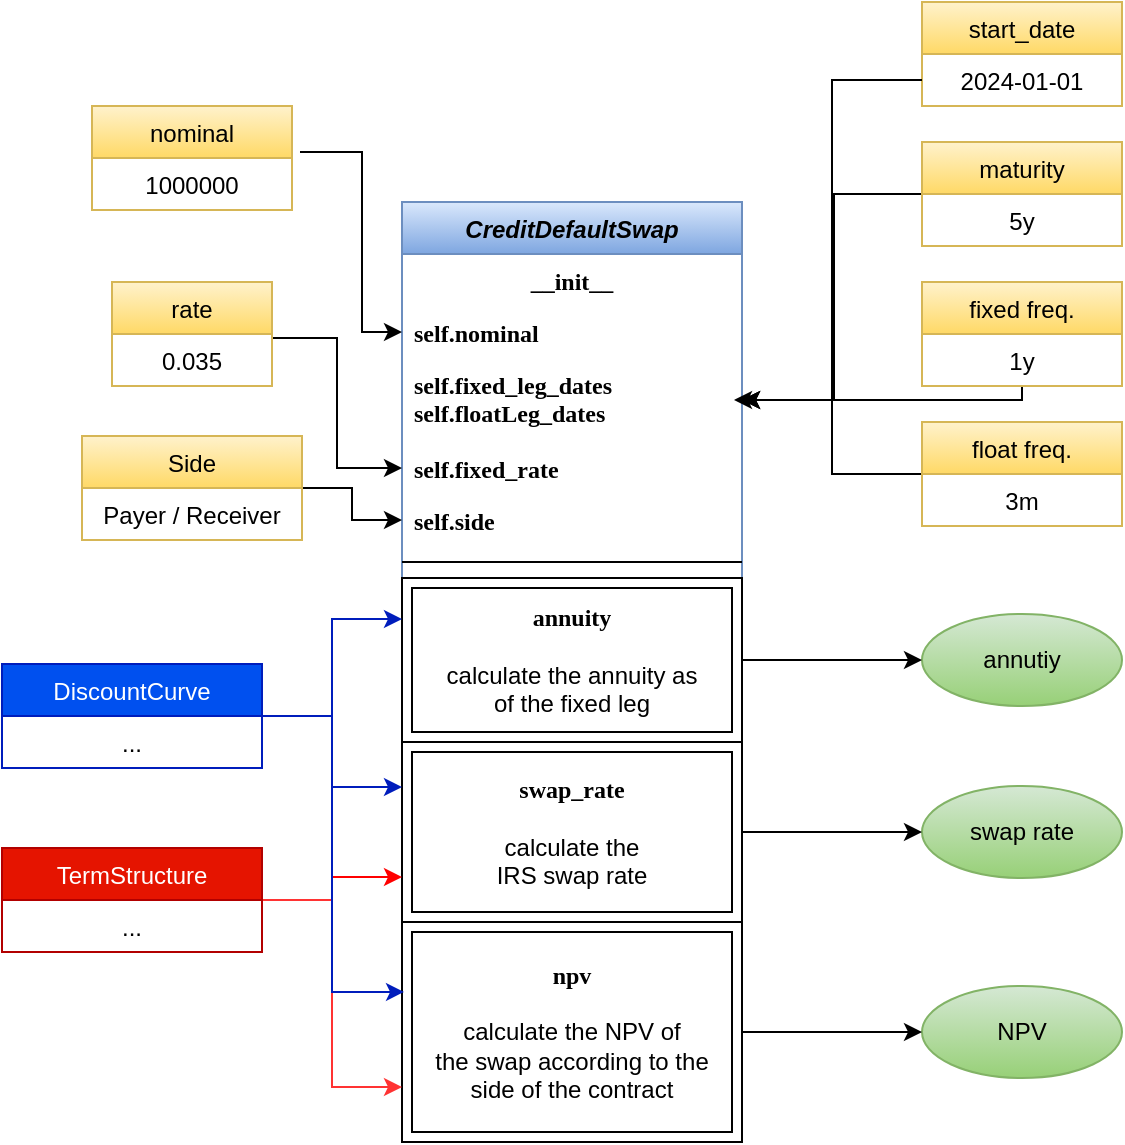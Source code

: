 <mxfile version="24.7.6">
  <diagram id="C5RBs43oDa-KdzZeNtuy" name="Page-1">
    <mxGraphModel dx="1090" dy="679" grid="1" gridSize="10" guides="1" tooltips="1" connect="1" arrows="1" fold="1" page="1" pageScale="1" pageWidth="827" pageHeight="1169" math="0" shadow="0">
      <root>
        <mxCell id="WIyWlLk6GJQsqaUBKTNV-0" />
        <mxCell id="WIyWlLk6GJQsqaUBKTNV-1" parent="WIyWlLk6GJQsqaUBKTNV-0" />
        <mxCell id="XWS5cyPxn0b6OnyD6pv9-0" value="CreditDefaultSwap" style="swimlane;fontStyle=3;align=center;verticalAlign=top;childLayout=stackLayout;horizontal=1;startSize=26;horizontalStack=0;resizeParent=1;resizeLast=0;collapsible=1;marginBottom=0;rounded=0;shadow=0;strokeWidth=1;fillColor=#dae8fc;strokeColor=#6c8ebf;gradientColor=#7ea6e0;" parent="WIyWlLk6GJQsqaUBKTNV-1" vertex="1">
          <mxGeometry x="220" y="140" width="170" height="470" as="geometry">
            <mxRectangle x="220" y="120" width="160" height="26" as="alternateBounds" />
          </mxGeometry>
        </mxCell>
        <mxCell id="XWS5cyPxn0b6OnyD6pv9-1" value="__init__" style="text;align=center;verticalAlign=top;spacingLeft=4;spacingRight=4;overflow=hidden;rotatable=0;points=[[0,0.5],[1,0.5]];portConstraint=eastwest;fontFamily=Lucida Console;fontStyle=1" parent="XWS5cyPxn0b6OnyD6pv9-0" vertex="1">
          <mxGeometry y="26" width="170" height="26" as="geometry" />
        </mxCell>
        <mxCell id="XWS5cyPxn0b6OnyD6pv9-2" value="self.nominal" style="text;align=left;verticalAlign=top;spacingLeft=4;spacingRight=4;overflow=hidden;rotatable=0;points=[[0,0.5],[1,0.5]];portConstraint=eastwest;fontFamily=Lucida Console;fontStyle=1" parent="XWS5cyPxn0b6OnyD6pv9-0" vertex="1">
          <mxGeometry y="52" width="170" height="26" as="geometry" />
        </mxCell>
        <mxCell id="XWS5cyPxn0b6OnyD6pv9-3" value="self.fixed_leg_dates&#xa;self.floatLeg_dates" style="text;align=left;verticalAlign=top;spacingLeft=4;spacingRight=4;overflow=hidden;rotatable=0;points=[[0,0.5],[1,0.5]];portConstraint=eastwest;rounded=0;shadow=0;html=0;fontStyle=1;fontFamily=Lucida Console;" parent="XWS5cyPxn0b6OnyD6pv9-0" vertex="1">
          <mxGeometry y="78" width="170" height="42" as="geometry" />
        </mxCell>
        <mxCell id="XWS5cyPxn0b6OnyD6pv9-4" value="self.fixed_rate" style="text;align=left;verticalAlign=top;spacingLeft=4;spacingRight=4;overflow=hidden;rotatable=0;points=[[0,0.5],[1,0.5]];portConstraint=eastwest;rounded=0;shadow=0;html=0;fontStyle=1;fontFamily=Lucida Console;" parent="XWS5cyPxn0b6OnyD6pv9-0" vertex="1">
          <mxGeometry y="120" width="170" height="26" as="geometry" />
        </mxCell>
        <mxCell id="XWS5cyPxn0b6OnyD6pv9-5" value="self.side" style="text;align=left;verticalAlign=top;spacingLeft=4;spacingRight=4;overflow=hidden;rotatable=0;points=[[0,0.5],[1,0.5]];portConstraint=eastwest;rounded=0;shadow=0;html=0;fontStyle=1;fontFamily=Lucida Console;" parent="XWS5cyPxn0b6OnyD6pv9-0" vertex="1">
          <mxGeometry y="146" width="170" height="26" as="geometry" />
        </mxCell>
        <mxCell id="XWS5cyPxn0b6OnyD6pv9-6" value="" style="line;html=1;strokeWidth=1;align=left;verticalAlign=middle;spacingTop=-1;spacingLeft=3;spacingRight=3;rotatable=0;labelPosition=right;points=[];portConstraint=eastwest;" parent="XWS5cyPxn0b6OnyD6pv9-0" vertex="1">
          <mxGeometry y="172" width="170" height="16" as="geometry" />
        </mxCell>
        <mxCell id="XWS5cyPxn0b6OnyD6pv9-7" value="&lt;font face=&quot;Lucida Console&quot;&gt;&lt;b&gt;annuity&lt;/b&gt;&lt;/font&gt;&lt;br&gt;&lt;br&gt;&lt;font style=&quot;&quot; face=&quot;Helvetica&quot;&gt;calculate the annuity as&lt;br&gt;of the fixed leg&lt;/font&gt;" style="shape=ext;margin=3;double=1;whiteSpace=wrap;html=1;align=center;" parent="XWS5cyPxn0b6OnyD6pv9-0" vertex="1">
          <mxGeometry y="188" width="170" height="82" as="geometry" />
        </mxCell>
        <mxCell id="XWS5cyPxn0b6OnyD6pv9-8" value="&lt;b&gt;&lt;font face=&quot;Lucida Console&quot;&gt;swap_rate&lt;br&gt;&lt;/font&gt;&lt;/b&gt;&lt;br&gt;calculate the &lt;br&gt;IRS swap rate" style="shape=ext;margin=3;double=1;whiteSpace=wrap;html=1;align=center;" parent="XWS5cyPxn0b6OnyD6pv9-0" vertex="1">
          <mxGeometry y="270" width="170" height="90" as="geometry" />
        </mxCell>
        <mxCell id="XWS5cyPxn0b6OnyD6pv9-9" value="&lt;b&gt;&lt;font face=&quot;Lucida Console&quot;&gt;npv&lt;br&gt;&lt;/font&gt;&lt;/b&gt;&lt;br&gt;calculate the NPV of&lt;br&gt;the swap according to the side of the contract" style="shape=ext;margin=3;double=1;whiteSpace=wrap;html=1;align=center;" parent="XWS5cyPxn0b6OnyD6pv9-0" vertex="1">
          <mxGeometry y="360" width="170" height="110" as="geometry" />
        </mxCell>
        <mxCell id="XWS5cyPxn0b6OnyD6pv9-50" style="edgeStyle=orthogonalEdgeStyle;rounded=0;orthogonalLoop=1;jettySize=auto;html=1;entryX=1;entryY=0.5;entryDx=0;entryDy=0;exitX=0;exitY=0.5;exitDx=0;exitDy=0;" parent="WIyWlLk6GJQsqaUBKTNV-1" source="XWS5cyPxn0b6OnyD6pv9-10" edge="1">
          <mxGeometry relative="1" as="geometry">
            <mxPoint x="476" y="136" as="sourcePoint" />
            <mxPoint x="386" y="239" as="targetPoint" />
            <Array as="points">
              <mxPoint x="436" y="136" />
              <mxPoint x="436" y="239" />
            </Array>
          </mxGeometry>
        </mxCell>
        <mxCell id="XWS5cyPxn0b6OnyD6pv9-10" value="maturity" style="swimlane;fontStyle=0;align=center;verticalAlign=top;childLayout=stackLayout;horizontal=1;startSize=26;horizontalStack=0;resizeParent=1;resizeLast=0;collapsible=1;marginBottom=0;rounded=0;shadow=0;strokeWidth=1;fillColor=#fff2cc;gradientColor=#ffd966;strokeColor=#d6b656;" parent="WIyWlLk6GJQsqaUBKTNV-1" vertex="1">
          <mxGeometry x="480" y="110" width="100" height="52" as="geometry">
            <mxRectangle x="550" y="140" width="160" height="26" as="alternateBounds" />
          </mxGeometry>
        </mxCell>
        <mxCell id="XWS5cyPxn0b6OnyD6pv9-11" value="5y" style="text;align=center;verticalAlign=top;spacingLeft=4;spacingRight=4;overflow=hidden;rotatable=0;points=[[0,0.5],[1,0.5]];portConstraint=eastwest;" parent="XWS5cyPxn0b6OnyD6pv9-10" vertex="1">
          <mxGeometry y="26" width="100" height="26" as="geometry" />
        </mxCell>
        <mxCell id="XWS5cyPxn0b6OnyD6pv9-44" style="edgeStyle=orthogonalEdgeStyle;rounded=0;orthogonalLoop=1;jettySize=auto;html=1;entryX=0;entryY=0.5;entryDx=0;entryDy=0;" parent="WIyWlLk6GJQsqaUBKTNV-1" source="XWS5cyPxn0b6OnyD6pv9-13" target="XWS5cyPxn0b6OnyD6pv9-5" edge="1">
          <mxGeometry relative="1" as="geometry" />
        </mxCell>
        <mxCell id="XWS5cyPxn0b6OnyD6pv9-13" value="Side" style="swimlane;fontStyle=0;align=center;verticalAlign=top;childLayout=stackLayout;horizontal=1;startSize=26;horizontalStack=0;resizeParent=1;resizeLast=0;collapsible=1;marginBottom=0;rounded=0;shadow=0;strokeWidth=1;fillColor=#fff2cc;gradientColor=#ffd966;strokeColor=#d6b656;" parent="WIyWlLk6GJQsqaUBKTNV-1" vertex="1">
          <mxGeometry x="60" y="257" width="110" height="52" as="geometry">
            <mxRectangle x="550" y="140" width="160" height="26" as="alternateBounds" />
          </mxGeometry>
        </mxCell>
        <mxCell id="XWS5cyPxn0b6OnyD6pv9-14" value="Payer / Receiver" style="text;align=center;verticalAlign=top;spacingLeft=4;spacingRight=4;overflow=hidden;rotatable=0;points=[[0,0.5],[1,0.5]];portConstraint=eastwest;" parent="XWS5cyPxn0b6OnyD6pv9-13" vertex="1">
          <mxGeometry y="26" width="110" height="26" as="geometry" />
        </mxCell>
        <mxCell id="XWS5cyPxn0b6OnyD6pv9-15" value="start_date" style="swimlane;fontStyle=0;align=center;verticalAlign=top;childLayout=stackLayout;horizontal=1;startSize=26;horizontalStack=0;resizeParent=1;resizeLast=0;collapsible=1;marginBottom=0;rounded=0;shadow=0;strokeWidth=1;fillColor=#fff2cc;gradientColor=#ffd966;strokeColor=#d6b656;" parent="WIyWlLk6GJQsqaUBKTNV-1" vertex="1">
          <mxGeometry x="480" y="40" width="100" height="52" as="geometry">
            <mxRectangle x="550" y="140" width="160" height="26" as="alternateBounds" />
          </mxGeometry>
        </mxCell>
        <mxCell id="XWS5cyPxn0b6OnyD6pv9-16" value="2024-01-01" style="text;align=center;verticalAlign=top;spacingLeft=4;spacingRight=4;overflow=hidden;rotatable=0;points=[[0,0.5],[1,0.5]];portConstraint=eastwest;" parent="XWS5cyPxn0b6OnyD6pv9-15" vertex="1">
          <mxGeometry y="26" width="100" height="26" as="geometry" />
        </mxCell>
        <mxCell id="XWS5cyPxn0b6OnyD6pv9-19" style="edgeStyle=orthogonalEdgeStyle;rounded=0;orthogonalLoop=1;jettySize=auto;html=1;entryX=0;entryY=0.25;entryDx=0;entryDy=0;fillColor=#0050ef;strokeColor=#001DBC;" parent="WIyWlLk6GJQsqaUBKTNV-1" source="XWS5cyPxn0b6OnyD6pv9-20" target="XWS5cyPxn0b6OnyD6pv9-7" edge="1">
          <mxGeometry relative="1" as="geometry" />
        </mxCell>
        <mxCell id="XWS5cyPxn0b6OnyD6pv9-74" style="edgeStyle=orthogonalEdgeStyle;rounded=0;orthogonalLoop=1;jettySize=auto;html=1;entryX=0;entryY=0.25;entryDx=0;entryDy=0;fillColor=#0050ef;strokeColor=#001DBC;" parent="WIyWlLk6GJQsqaUBKTNV-1" source="XWS5cyPxn0b6OnyD6pv9-20" target="XWS5cyPxn0b6OnyD6pv9-8" edge="1">
          <mxGeometry relative="1" as="geometry" />
        </mxCell>
        <mxCell id="XWS5cyPxn0b6OnyD6pv9-20" value="DiscountCurve" style="swimlane;fontStyle=0;align=center;verticalAlign=top;childLayout=stackLayout;horizontal=1;startSize=26;horizontalStack=0;resizeParent=1;resizeLast=0;collapsible=1;marginBottom=0;rounded=0;shadow=0;strokeWidth=1;fillColor=#0050ef;strokeColor=#001DBC;fontColor=#ffffff;" parent="WIyWlLk6GJQsqaUBKTNV-1" vertex="1">
          <mxGeometry x="20" y="371" width="130" height="52" as="geometry">
            <mxRectangle x="550" y="140" width="160" height="26" as="alternateBounds" />
          </mxGeometry>
        </mxCell>
        <mxCell id="XWS5cyPxn0b6OnyD6pv9-21" value="..." style="text;align=center;verticalAlign=top;spacingLeft=4;spacingRight=4;overflow=hidden;rotatable=0;points=[[0,0.5],[1,0.5]];portConstraint=eastwest;" parent="XWS5cyPxn0b6OnyD6pv9-20" vertex="1">
          <mxGeometry y="26" width="130" height="26" as="geometry" />
        </mxCell>
        <mxCell id="XWS5cyPxn0b6OnyD6pv9-23" value="annutiy" style="ellipse;whiteSpace=wrap;html=1;align=center;fillColor=#d5e8d4;gradientColor=#97d077;strokeColor=#82b366;" parent="WIyWlLk6GJQsqaUBKTNV-1" vertex="1">
          <mxGeometry x="480" y="346" width="100" height="46" as="geometry" />
        </mxCell>
        <mxCell id="XWS5cyPxn0b6OnyD6pv9-25" style="edgeStyle=orthogonalEdgeStyle;rounded=0;orthogonalLoop=1;jettySize=auto;html=1;entryX=0;entryY=0.5;entryDx=0;entryDy=0;exitX=1.04;exitY=-0.115;exitDx=0;exitDy=0;exitPerimeter=0;" parent="WIyWlLk6GJQsqaUBKTNV-1" source="XWS5cyPxn0b6OnyD6pv9-27" target="XWS5cyPxn0b6OnyD6pv9-2" edge="1">
          <mxGeometry relative="1" as="geometry">
            <Array as="points">
              <mxPoint x="200" y="115" />
              <mxPoint x="200" y="205" />
            </Array>
          </mxGeometry>
        </mxCell>
        <mxCell id="XWS5cyPxn0b6OnyD6pv9-26" value="nominal" style="swimlane;fontStyle=0;align=center;verticalAlign=top;childLayout=stackLayout;horizontal=1;startSize=26;horizontalStack=0;resizeParent=1;resizeLast=0;collapsible=1;marginBottom=0;rounded=0;shadow=0;strokeWidth=1;fillColor=#fff2cc;gradientColor=#ffd966;strokeColor=#d6b656;" parent="WIyWlLk6GJQsqaUBKTNV-1" vertex="1">
          <mxGeometry x="65" y="92" width="100" height="52" as="geometry">
            <mxRectangle x="550" y="140" width="160" height="26" as="alternateBounds" />
          </mxGeometry>
        </mxCell>
        <mxCell id="XWS5cyPxn0b6OnyD6pv9-27" value="1000000" style="text;align=center;verticalAlign=top;spacingLeft=4;spacingRight=4;overflow=hidden;rotatable=0;points=[[0,0.5],[1,0.5]];portConstraint=eastwest;" parent="XWS5cyPxn0b6OnyD6pv9-26" vertex="1">
          <mxGeometry y="26" width="100" height="26" as="geometry" />
        </mxCell>
        <mxCell id="XWS5cyPxn0b6OnyD6pv9-43" style="edgeStyle=orthogonalEdgeStyle;rounded=0;orthogonalLoop=1;jettySize=auto;html=1;entryX=0;entryY=0.5;entryDx=0;entryDy=0;exitX=1;exitY=0.077;exitDx=0;exitDy=0;exitPerimeter=0;" parent="WIyWlLk6GJQsqaUBKTNV-1" source="XWS5cyPxn0b6OnyD6pv9-30" target="XWS5cyPxn0b6OnyD6pv9-4" edge="1">
          <mxGeometry relative="1" as="geometry" />
        </mxCell>
        <mxCell id="XWS5cyPxn0b6OnyD6pv9-29" value="rate" style="swimlane;fontStyle=0;align=center;verticalAlign=top;childLayout=stackLayout;horizontal=1;startSize=26;horizontalStack=0;resizeParent=1;resizeLast=0;collapsible=1;marginBottom=0;rounded=0;shadow=0;strokeWidth=1;fillColor=#fff2cc;gradientColor=#ffd966;strokeColor=#d6b656;" parent="WIyWlLk6GJQsqaUBKTNV-1" vertex="1">
          <mxGeometry x="75" y="180" width="80" height="52" as="geometry">
            <mxRectangle x="550" y="140" width="160" height="26" as="alternateBounds" />
          </mxGeometry>
        </mxCell>
        <mxCell id="XWS5cyPxn0b6OnyD6pv9-30" value="0.035" style="text;align=center;verticalAlign=top;spacingLeft=4;spacingRight=4;overflow=hidden;rotatable=0;points=[[0,0.5],[1,0.5]];portConstraint=eastwest;" parent="XWS5cyPxn0b6OnyD6pv9-29" vertex="1">
          <mxGeometry y="26" width="80" height="26" as="geometry" />
        </mxCell>
        <mxCell id="XWS5cyPxn0b6OnyD6pv9-37" value="swap rate" style="ellipse;whiteSpace=wrap;html=1;align=center;fillColor=#d5e8d4;gradientColor=#97d077;strokeColor=#82b366;" parent="WIyWlLk6GJQsqaUBKTNV-1" vertex="1">
          <mxGeometry x="480" y="432" width="100" height="46" as="geometry" />
        </mxCell>
        <mxCell id="XWS5cyPxn0b6OnyD6pv9-39" value="NPV" style="ellipse;whiteSpace=wrap;html=1;align=center;fillColor=#d5e8d4;gradientColor=#97d077;strokeColor=#82b366;" parent="WIyWlLk6GJQsqaUBKTNV-1" vertex="1">
          <mxGeometry x="480" y="532" width="100" height="46" as="geometry" />
        </mxCell>
        <mxCell id="XWS5cyPxn0b6OnyD6pv9-51" style="edgeStyle=orthogonalEdgeStyle;rounded=0;orthogonalLoop=1;jettySize=auto;html=1;entryX=1;entryY=0.5;entryDx=0;entryDy=0;" parent="WIyWlLk6GJQsqaUBKTNV-1" source="XWS5cyPxn0b6OnyD6pv9-45" target="XWS5cyPxn0b6OnyD6pv9-3" edge="1">
          <mxGeometry relative="1" as="geometry">
            <Array as="points">
              <mxPoint x="530" y="239" />
            </Array>
          </mxGeometry>
        </mxCell>
        <mxCell id="XWS5cyPxn0b6OnyD6pv9-45" value="fixed freq." style="swimlane;fontStyle=0;align=center;verticalAlign=top;childLayout=stackLayout;horizontal=1;startSize=26;horizontalStack=0;resizeParent=1;resizeLast=0;collapsible=1;marginBottom=0;rounded=0;shadow=0;strokeWidth=1;fillColor=#fff2cc;gradientColor=#ffd966;strokeColor=#d6b656;" parent="WIyWlLk6GJQsqaUBKTNV-1" vertex="1">
          <mxGeometry x="480" y="180" width="100" height="52" as="geometry">
            <mxRectangle x="550" y="140" width="160" height="26" as="alternateBounds" />
          </mxGeometry>
        </mxCell>
        <mxCell id="XWS5cyPxn0b6OnyD6pv9-46" value="1y" style="text;align=center;verticalAlign=top;spacingLeft=4;spacingRight=4;overflow=hidden;rotatable=0;points=[[0,0.5],[1,0.5]];portConstraint=eastwest;" parent="XWS5cyPxn0b6OnyD6pv9-45" vertex="1">
          <mxGeometry y="26" width="100" height="26" as="geometry" />
        </mxCell>
        <mxCell id="XWS5cyPxn0b6OnyD6pv9-52" style="edgeStyle=orthogonalEdgeStyle;rounded=0;orthogonalLoop=1;jettySize=auto;html=1;entryX=1;entryY=0.5;entryDx=0;entryDy=0;" parent="WIyWlLk6GJQsqaUBKTNV-1" source="XWS5cyPxn0b6OnyD6pv9-47" target="XWS5cyPxn0b6OnyD6pv9-3" edge="1">
          <mxGeometry relative="1" as="geometry" />
        </mxCell>
        <mxCell id="XWS5cyPxn0b6OnyD6pv9-47" value="float freq." style="swimlane;fontStyle=0;align=center;verticalAlign=top;childLayout=stackLayout;horizontal=1;startSize=26;horizontalStack=0;resizeParent=1;resizeLast=0;collapsible=1;marginBottom=0;rounded=0;shadow=0;strokeWidth=1;fillColor=#fff2cc;gradientColor=#ffd966;strokeColor=#d6b656;" parent="WIyWlLk6GJQsqaUBKTNV-1" vertex="1">
          <mxGeometry x="480" y="250" width="100" height="52" as="geometry">
            <mxRectangle x="550" y="140" width="160" height="26" as="alternateBounds" />
          </mxGeometry>
        </mxCell>
        <mxCell id="XWS5cyPxn0b6OnyD6pv9-48" value="3m" style="text;align=center;verticalAlign=top;spacingLeft=4;spacingRight=4;overflow=hidden;rotatable=0;points=[[0,0.5],[1,0.5]];portConstraint=eastwest;" parent="XWS5cyPxn0b6OnyD6pv9-47" vertex="1">
          <mxGeometry y="26" width="100" height="26" as="geometry" />
        </mxCell>
        <mxCell id="XWS5cyPxn0b6OnyD6pv9-49" style="edgeStyle=orthogonalEdgeStyle;rounded=0;orthogonalLoop=1;jettySize=auto;html=1;entryX=1;entryY=0.5;entryDx=0;entryDy=0;" parent="WIyWlLk6GJQsqaUBKTNV-1" source="XWS5cyPxn0b6OnyD6pv9-16" target="XWS5cyPxn0b6OnyD6pv9-3" edge="1">
          <mxGeometry relative="1" as="geometry" />
        </mxCell>
        <mxCell id="XWS5cyPxn0b6OnyD6pv9-76" style="edgeStyle=orthogonalEdgeStyle;rounded=0;orthogonalLoop=1;jettySize=auto;html=1;entryX=0;entryY=0.75;entryDx=0;entryDy=0;strokeColor=#FF0000;" parent="WIyWlLk6GJQsqaUBKTNV-1" source="XWS5cyPxn0b6OnyD6pv9-53" target="XWS5cyPxn0b6OnyD6pv9-8" edge="1">
          <mxGeometry relative="1" as="geometry" />
        </mxCell>
        <mxCell id="XWS5cyPxn0b6OnyD6pv9-77" style="edgeStyle=orthogonalEdgeStyle;rounded=0;orthogonalLoop=1;jettySize=auto;html=1;entryX=0;entryY=0.75;entryDx=0;entryDy=0;strokeColor=#FF3333;" parent="WIyWlLk6GJQsqaUBKTNV-1" source="XWS5cyPxn0b6OnyD6pv9-53" target="XWS5cyPxn0b6OnyD6pv9-9" edge="1">
          <mxGeometry relative="1" as="geometry" />
        </mxCell>
        <mxCell id="XWS5cyPxn0b6OnyD6pv9-53" value="TermStructure" style="swimlane;fontStyle=0;align=center;verticalAlign=top;childLayout=stackLayout;horizontal=1;startSize=26;horizontalStack=0;resizeParent=1;resizeLast=0;collapsible=1;marginBottom=0;rounded=0;shadow=0;strokeWidth=1;fillColor=#e51400;strokeColor=#B20000;fontColor=#ffffff;" parent="WIyWlLk6GJQsqaUBKTNV-1" vertex="1">
          <mxGeometry x="20" y="463" width="130" height="52" as="geometry">
            <mxRectangle x="550" y="140" width="160" height="26" as="alternateBounds" />
          </mxGeometry>
        </mxCell>
        <mxCell id="XWS5cyPxn0b6OnyD6pv9-54" value="..." style="text;align=center;verticalAlign=top;spacingLeft=4;spacingRight=4;overflow=hidden;rotatable=0;points=[[0,0.5],[1,0.5]];portConstraint=eastwest;" parent="XWS5cyPxn0b6OnyD6pv9-53" vertex="1">
          <mxGeometry y="26" width="130" height="26" as="geometry" />
        </mxCell>
        <mxCell id="XWS5cyPxn0b6OnyD6pv9-65" style="edgeStyle=orthogonalEdgeStyle;rounded=0;orthogonalLoop=1;jettySize=auto;html=1;entryX=0;entryY=0.5;entryDx=0;entryDy=0;" parent="WIyWlLk6GJQsqaUBKTNV-1" source="XWS5cyPxn0b6OnyD6pv9-7" target="XWS5cyPxn0b6OnyD6pv9-23" edge="1">
          <mxGeometry relative="1" as="geometry" />
        </mxCell>
        <mxCell id="XWS5cyPxn0b6OnyD6pv9-66" style="edgeStyle=orthogonalEdgeStyle;rounded=0;orthogonalLoop=1;jettySize=auto;html=1;entryX=0;entryY=0.5;entryDx=0;entryDy=0;" parent="WIyWlLk6GJQsqaUBKTNV-1" source="XWS5cyPxn0b6OnyD6pv9-8" target="XWS5cyPxn0b6OnyD6pv9-37" edge="1">
          <mxGeometry relative="1" as="geometry" />
        </mxCell>
        <mxCell id="XWS5cyPxn0b6OnyD6pv9-67" style="edgeStyle=orthogonalEdgeStyle;rounded=0;orthogonalLoop=1;jettySize=auto;html=1;entryX=0;entryY=0.5;entryDx=0;entryDy=0;" parent="WIyWlLk6GJQsqaUBKTNV-1" source="XWS5cyPxn0b6OnyD6pv9-9" target="XWS5cyPxn0b6OnyD6pv9-39" edge="1">
          <mxGeometry relative="1" as="geometry" />
        </mxCell>
        <mxCell id="XWS5cyPxn0b6OnyD6pv9-75" style="edgeStyle=orthogonalEdgeStyle;rounded=0;orthogonalLoop=1;jettySize=auto;html=1;entryX=0.006;entryY=0.318;entryDx=0;entryDy=0;entryPerimeter=0;fillColor=#0050ef;strokeColor=#001DBC;" parent="WIyWlLk6GJQsqaUBKTNV-1" source="XWS5cyPxn0b6OnyD6pv9-20" target="XWS5cyPxn0b6OnyD6pv9-9" edge="1">
          <mxGeometry relative="1" as="geometry" />
        </mxCell>
      </root>
    </mxGraphModel>
  </diagram>
</mxfile>
